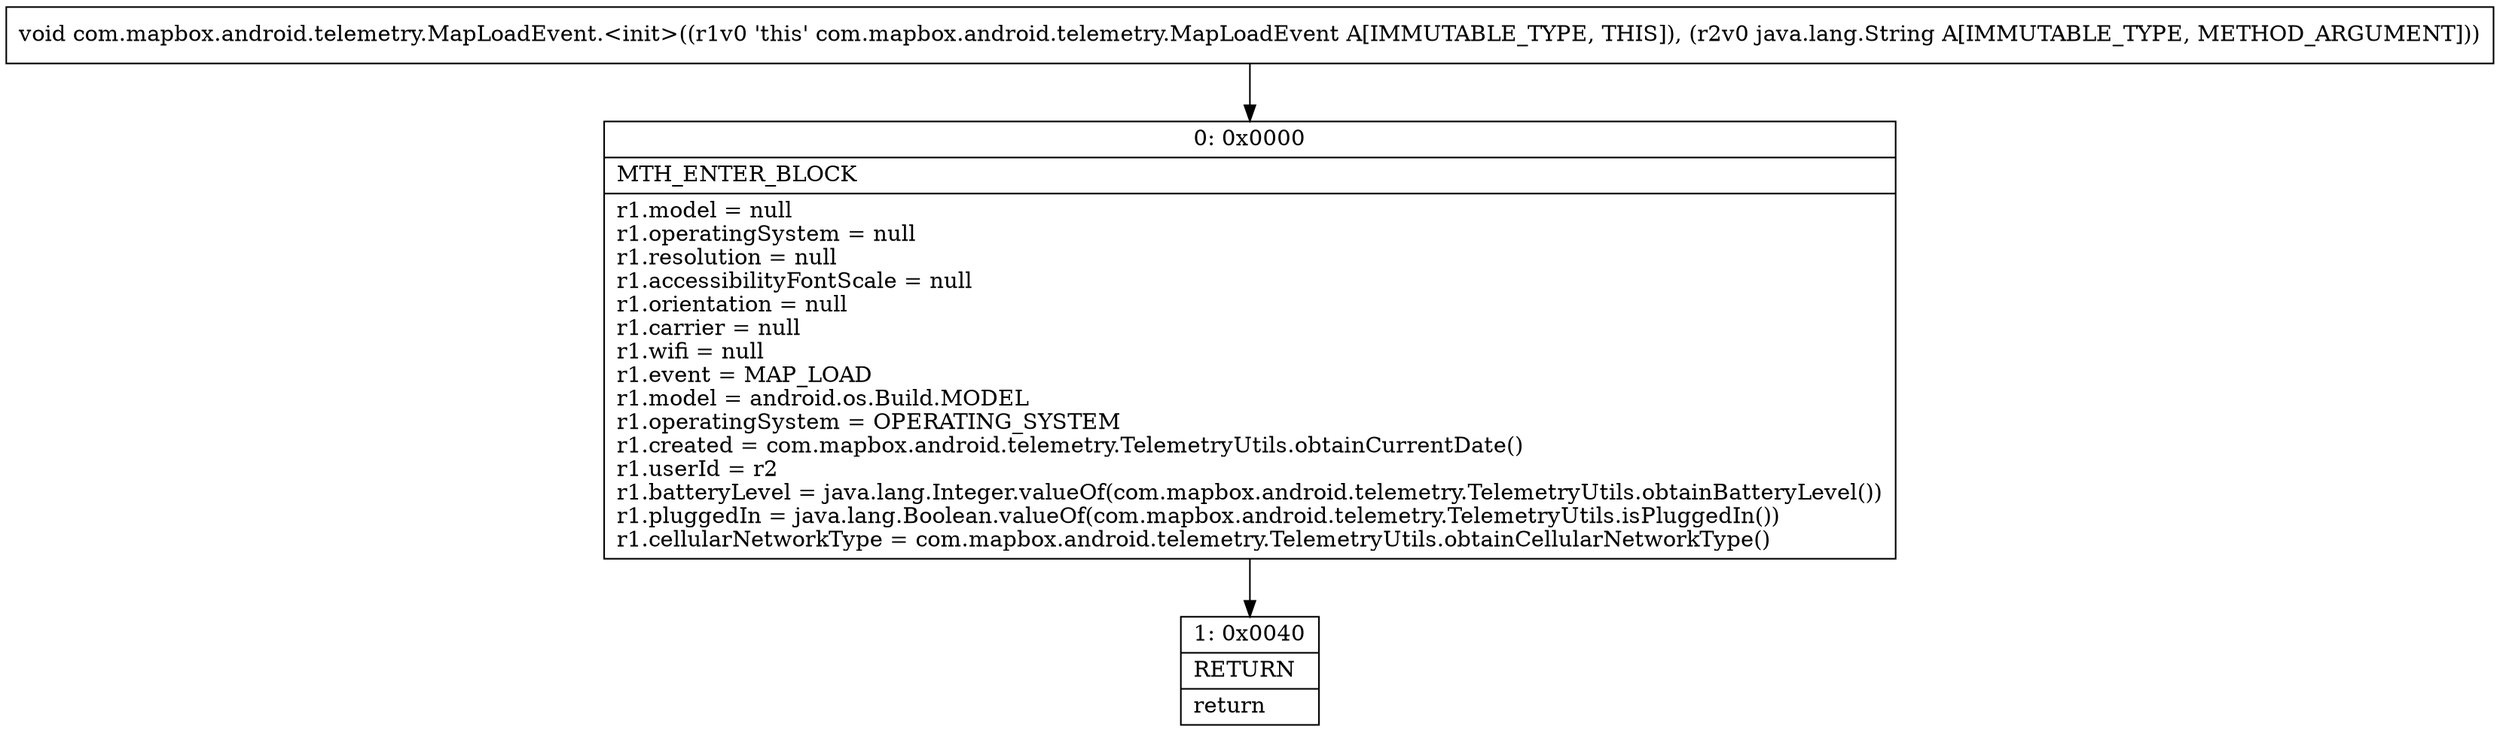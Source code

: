 digraph "CFG forcom.mapbox.android.telemetry.MapLoadEvent.\<init\>(Ljava\/lang\/String;)V" {
Node_0 [shape=record,label="{0\:\ 0x0000|MTH_ENTER_BLOCK\l|r1.model = null\lr1.operatingSystem = null\lr1.resolution = null\lr1.accessibilityFontScale = null\lr1.orientation = null\lr1.carrier = null\lr1.wifi = null\lr1.event = MAP_LOAD\lr1.model = android.os.Build.MODEL\lr1.operatingSystem = OPERATING_SYSTEM\lr1.created = com.mapbox.android.telemetry.TelemetryUtils.obtainCurrentDate()\lr1.userId = r2\lr1.batteryLevel = java.lang.Integer.valueOf(com.mapbox.android.telemetry.TelemetryUtils.obtainBatteryLevel())\lr1.pluggedIn = java.lang.Boolean.valueOf(com.mapbox.android.telemetry.TelemetryUtils.isPluggedIn())\lr1.cellularNetworkType = com.mapbox.android.telemetry.TelemetryUtils.obtainCellularNetworkType()\l}"];
Node_1 [shape=record,label="{1\:\ 0x0040|RETURN\l|return\l}"];
MethodNode[shape=record,label="{void com.mapbox.android.telemetry.MapLoadEvent.\<init\>((r1v0 'this' com.mapbox.android.telemetry.MapLoadEvent A[IMMUTABLE_TYPE, THIS]), (r2v0 java.lang.String A[IMMUTABLE_TYPE, METHOD_ARGUMENT])) }"];
MethodNode -> Node_0;
Node_0 -> Node_1;
}

